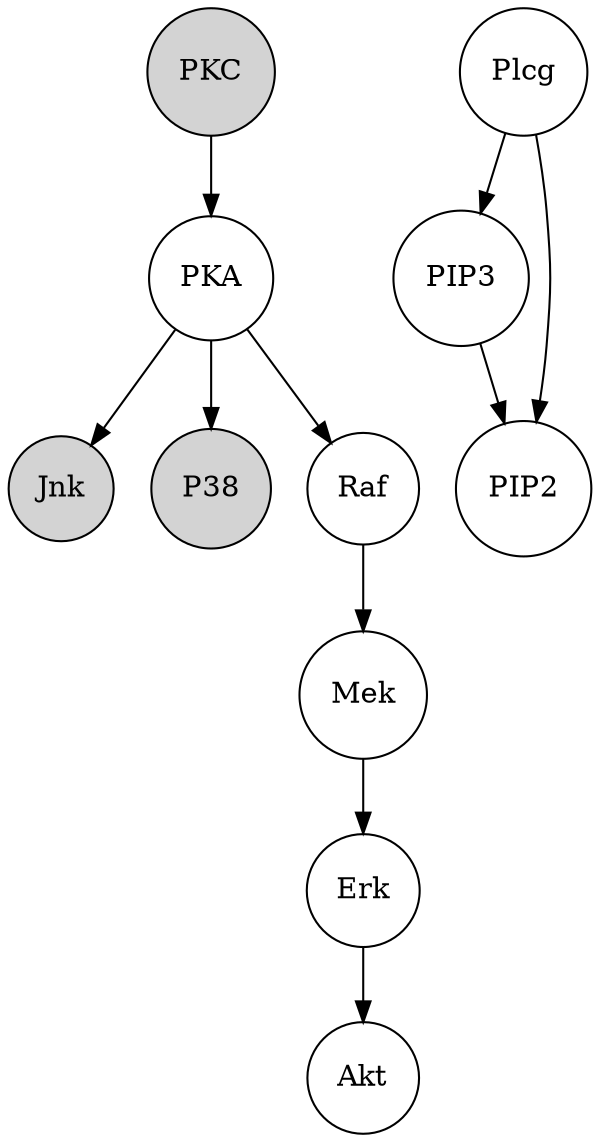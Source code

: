 digraph {
	rankdir=TD
	PKC [shape=circle style=filled]
	Plcg [shape=circle]
	PKA [shape=circle]
	PIP3 [shape=circle]
	Jnk [shape=circle style=filled]
	P38 [shape=circle style=filled]
	Raf [shape=circle]
	PIP2 [shape=circle]
	Mek [shape=circle]
	Erk [shape=circle]
	Akt [shape=circle]
	PKC -> PKA
	Plcg -> PIP3
	Plcg -> PIP2
	PKA -> Jnk
	PKA -> P38
	PKA -> Raf
	PIP3 -> PIP2
	Raf -> Mek
	Mek -> Erk
	Erk -> Akt
}
